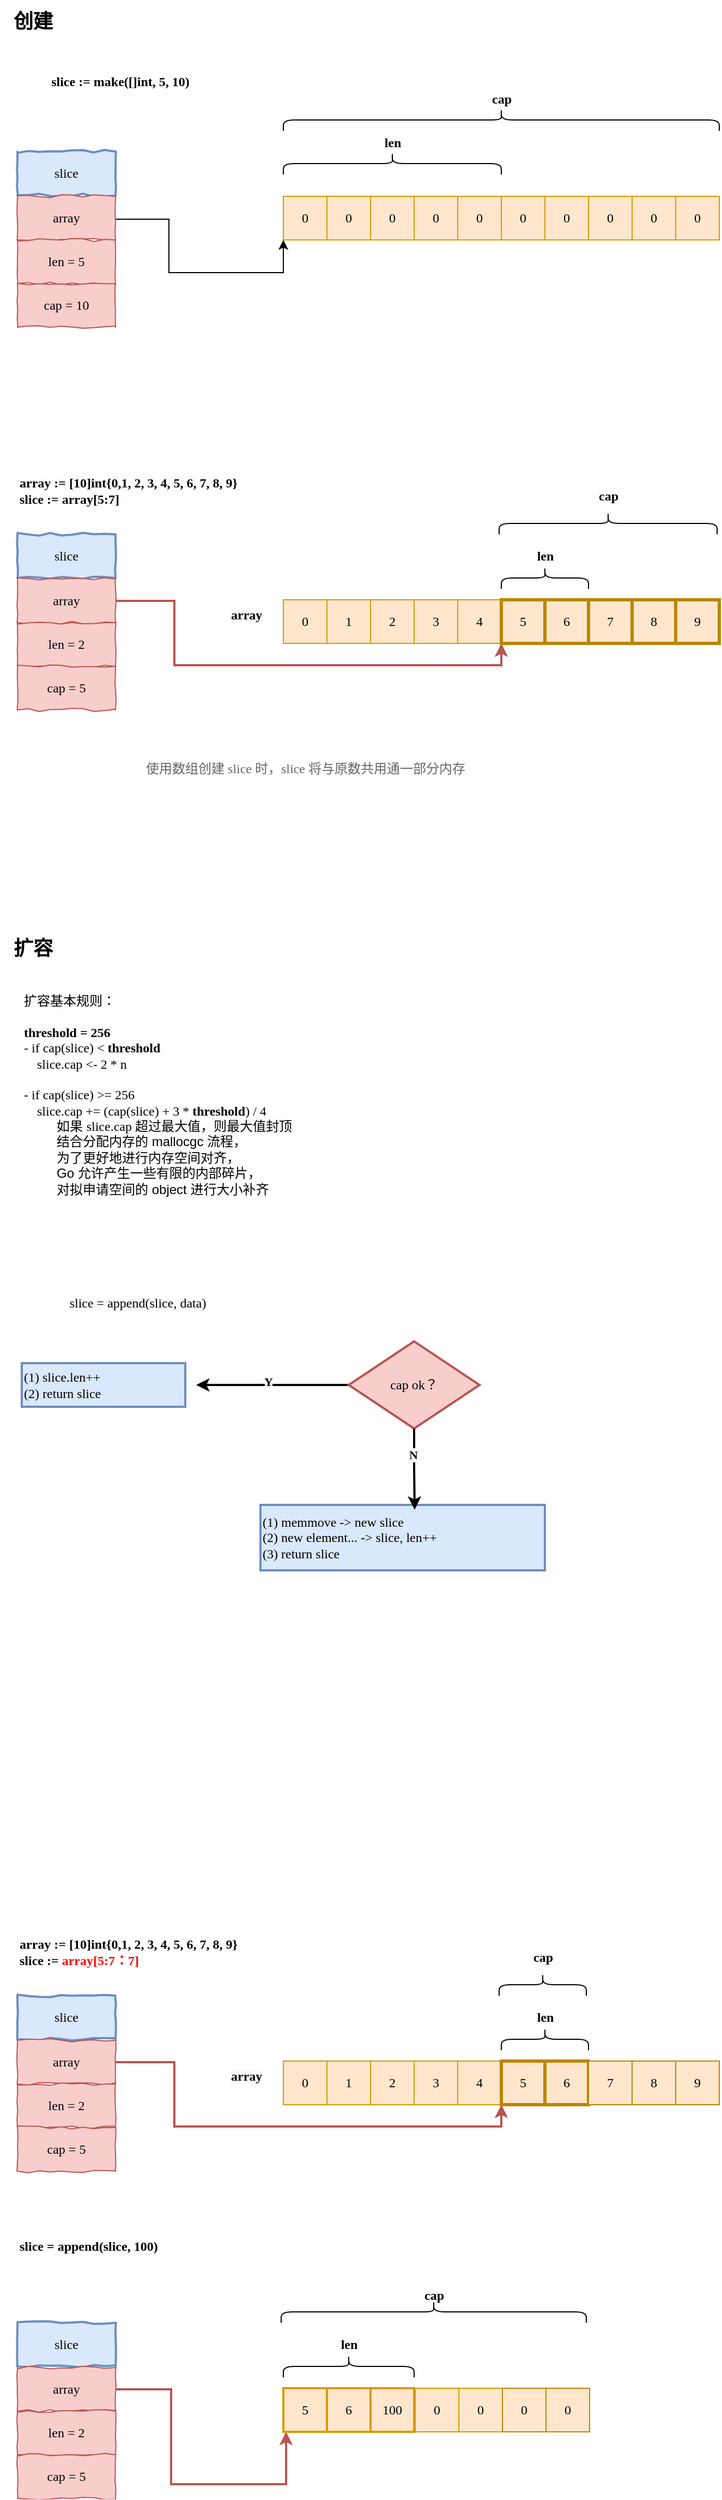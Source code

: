 <mxfile version="24.7.8">
  <diagram name="第 1 页" id="c1hC5irgDyRN8jN2DibR">
    <mxGraphModel dx="690" dy="444" grid="1" gridSize="10" guides="1" tooltips="1" connect="1" arrows="1" fold="1" page="1" pageScale="1" pageWidth="827" pageHeight="1169" math="0" shadow="0">
      <root>
        <mxCell id="0" />
        <mxCell id="1" parent="0" />
        <mxCell id="yZRmuScVjJnWq_XWS8Pr-1" value="&lt;font face=&quot;monaco&quot;&gt;slice&lt;/font&gt;" style="rounded=0;whiteSpace=wrap;html=1;strokeWidth=2;fillColor=#dae8fc;strokeColor=#6c8ebf;comic=1;jiggle=3;" parent="1" vertex="1">
          <mxGeometry x="156" y="199" width="90" height="40" as="geometry" />
        </mxCell>
        <mxCell id="yZRmuScVjJnWq_XWS8Pr-20" style="edgeStyle=orthogonalEdgeStyle;rounded=0;orthogonalLoop=1;jettySize=auto;html=1;entryX=0;entryY=1;entryDx=0;entryDy=0;" parent="1" source="yZRmuScVjJnWq_XWS8Pr-2" target="yZRmuScVjJnWq_XWS8Pr-5" edge="1">
          <mxGeometry relative="1" as="geometry">
            <Array as="points">
              <mxPoint x="295" y="261" />
              <mxPoint x="295" y="310" />
              <mxPoint x="400" y="310" />
            </Array>
          </mxGeometry>
        </mxCell>
        <mxCell id="yZRmuScVjJnWq_XWS8Pr-2" value="&lt;font face=&quot;monaco&quot;&gt;array&lt;/font&gt;" style="rounded=0;whiteSpace=wrap;html=1;strokeWidth=1;fillColor=#f8cecc;strokeColor=#b85450;comic=1;jiggle=3;" parent="1" vertex="1">
          <mxGeometry x="156" y="240" width="90" height="40" as="geometry" />
        </mxCell>
        <mxCell id="yZRmuScVjJnWq_XWS8Pr-3" value="&lt;font face=&quot;monaco&quot;&gt;len = 5&lt;/font&gt;" style="rounded=0;whiteSpace=wrap;html=1;strokeWidth=1;fillColor=#f8cecc;strokeColor=#b85450;comic=1;jiggle=3;" parent="1" vertex="1">
          <mxGeometry x="156" y="280" width="90" height="40" as="geometry" />
        </mxCell>
        <mxCell id="yZRmuScVjJnWq_XWS8Pr-4" value="&lt;font face=&quot;monaco&quot;&gt;cap = 10&lt;/font&gt;" style="rounded=0;whiteSpace=wrap;html=1;strokeWidth=1;fillColor=#f8cecc;strokeColor=#b85450;comic=1;jiggle=3;" parent="1" vertex="1">
          <mxGeometry x="156" y="320" width="90" height="40" as="geometry" />
        </mxCell>
        <mxCell id="yZRmuScVjJnWq_XWS8Pr-5" value="&lt;font face=&quot;monaco&quot;&gt;0&lt;/font&gt;" style="rounded=0;whiteSpace=wrap;html=1;strokeWidth=1;fillColor=#ffe6cc;strokeColor=#d79b00;" parent="1" vertex="1">
          <mxGeometry x="400" y="240" width="40" height="40" as="geometry" />
        </mxCell>
        <mxCell id="yZRmuScVjJnWq_XWS8Pr-6" value="&lt;font face=&quot;monaco&quot;&gt;0&lt;/font&gt;" style="rounded=0;whiteSpace=wrap;html=1;strokeWidth=1;fillColor=#ffe6cc;strokeColor=#d79b00;" parent="1" vertex="1">
          <mxGeometry x="440" y="240" width="40" height="40" as="geometry" />
        </mxCell>
        <mxCell id="yZRmuScVjJnWq_XWS8Pr-7" value="&lt;font face=&quot;monaco&quot;&gt;0&lt;/font&gt;" style="rounded=0;whiteSpace=wrap;html=1;strokeWidth=1;fillColor=#ffe6cc;strokeColor=#d79b00;" parent="1" vertex="1">
          <mxGeometry x="480" y="240" width="40" height="40" as="geometry" />
        </mxCell>
        <mxCell id="yZRmuScVjJnWq_XWS8Pr-8" value="&lt;font face=&quot;monaco&quot;&gt;0&lt;/font&gt;" style="rounded=0;whiteSpace=wrap;html=1;strokeWidth=1;fillColor=#ffe6cc;strokeColor=#d79b00;" parent="1" vertex="1">
          <mxGeometry x="520" y="240" width="40" height="40" as="geometry" />
        </mxCell>
        <mxCell id="yZRmuScVjJnWq_XWS8Pr-9" value="&lt;font face=&quot;monaco&quot;&gt;0&lt;/font&gt;" style="rounded=0;whiteSpace=wrap;html=1;strokeWidth=1;fillColor=#ffe6cc;strokeColor=#d79b00;" parent="1" vertex="1">
          <mxGeometry x="560" y="240" width="40" height="40" as="geometry" />
        </mxCell>
        <mxCell id="yZRmuScVjJnWq_XWS8Pr-10" value="&lt;font face=&quot;monaco&quot;&gt;0&lt;/font&gt;" style="rounded=0;whiteSpace=wrap;html=1;strokeWidth=1;fillColor=#ffe6cc;strokeColor=#d79b00;" parent="1" vertex="1">
          <mxGeometry x="600" y="240" width="40" height="40" as="geometry" />
        </mxCell>
        <mxCell id="yZRmuScVjJnWq_XWS8Pr-11" value="&lt;font face=&quot;monaco&quot;&gt;0&lt;/font&gt;" style="rounded=0;whiteSpace=wrap;html=1;strokeWidth=1;fillColor=#ffe6cc;strokeColor=#d79b00;" parent="1" vertex="1">
          <mxGeometry x="640" y="240" width="40" height="40" as="geometry" />
        </mxCell>
        <mxCell id="yZRmuScVjJnWq_XWS8Pr-12" value="&lt;font face=&quot;monaco&quot;&gt;0&lt;/font&gt;" style="rounded=0;whiteSpace=wrap;html=1;strokeWidth=1;fillColor=#ffe6cc;strokeColor=#d79b00;" parent="1" vertex="1">
          <mxGeometry x="680" y="240" width="40" height="40" as="geometry" />
        </mxCell>
        <mxCell id="yZRmuScVjJnWq_XWS8Pr-13" value="&lt;font face=&quot;monaco&quot;&gt;0&lt;/font&gt;" style="rounded=0;whiteSpace=wrap;html=1;strokeWidth=1;fillColor=#ffe6cc;strokeColor=#d79b00;" parent="1" vertex="1">
          <mxGeometry x="720" y="240" width="40" height="40" as="geometry" />
        </mxCell>
        <mxCell id="yZRmuScVjJnWq_XWS8Pr-14" value="&lt;font face=&quot;monaco&quot;&gt;0&lt;/font&gt;" style="rounded=0;whiteSpace=wrap;html=1;strokeWidth=1;fillColor=#ffe6cc;strokeColor=#d79b00;" parent="1" vertex="1">
          <mxGeometry x="760" y="240" width="40" height="40" as="geometry" />
        </mxCell>
        <mxCell id="yZRmuScVjJnWq_XWS8Pr-15" value="" style="shape=curlyBracket;whiteSpace=wrap;html=1;rounded=1;labelPosition=left;verticalLabelPosition=middle;align=right;verticalAlign=middle;rotation=90;" parent="1" vertex="1">
          <mxGeometry x="490" y="110" width="20" height="200" as="geometry" />
        </mxCell>
        <mxCell id="yZRmuScVjJnWq_XWS8Pr-16" value="&lt;font face=&quot;monaco&quot;&gt;&lt;b&gt;len&lt;/b&gt;&lt;/font&gt;" style="text;html=1;align=center;verticalAlign=middle;resizable=0;points=[];autosize=1;strokeColor=none;fillColor=none;" parent="1" vertex="1">
          <mxGeometry x="475" y="176" width="50" height="30" as="geometry" />
        </mxCell>
        <mxCell id="yZRmuScVjJnWq_XWS8Pr-17" value="&lt;font face=&quot;monaco&quot;&gt;&lt;b&gt;slice := make([]int, 5, 10)&lt;/b&gt;&lt;/font&gt;" style="text;html=1;align=center;verticalAlign=middle;resizable=0;points=[];autosize=1;strokeColor=none;fillColor=none;" parent="1" vertex="1">
          <mxGeometry x="140" y="120" width="220" height="30" as="geometry" />
        </mxCell>
        <mxCell id="yZRmuScVjJnWq_XWS8Pr-18" value="" style="shape=curlyBracket;whiteSpace=wrap;html=1;rounded=1;labelPosition=left;verticalLabelPosition=middle;align=right;verticalAlign=middle;rotation=90;" parent="1" vertex="1">
          <mxGeometry x="590" y="-30" width="20" height="400" as="geometry" />
        </mxCell>
        <mxCell id="yZRmuScVjJnWq_XWS8Pr-19" value="&lt;b&gt;&lt;font face=&quot;monaco&quot;&gt;cap&lt;/font&gt;&lt;/b&gt;" style="text;html=1;align=center;verticalAlign=middle;resizable=0;points=[];autosize=1;strokeColor=none;fillColor=none;" parent="1" vertex="1">
          <mxGeometry x="575" y="136" width="50" height="30" as="geometry" />
        </mxCell>
        <mxCell id="yZRmuScVjJnWq_XWS8Pr-21" value="&lt;b style=&quot;&quot;&gt;&lt;font face=&quot;monaco&quot;&gt;array := [10]int{0,1, 2, 3, 4, 5, 6, 7, 8, 9}&lt;/font&gt;&lt;/b&gt;&lt;div&gt;&lt;b style=&quot;&quot;&gt;&lt;font face=&quot;monaco&quot;&gt;slice := array[5:7]&lt;/font&gt;&lt;/b&gt;&lt;/div&gt;" style="text;html=1;align=left;verticalAlign=middle;resizable=0;points=[];autosize=1;strokeColor=none;fillColor=none;" parent="1" vertex="1">
          <mxGeometry x="156" y="490" width="350" height="40" as="geometry" />
        </mxCell>
        <mxCell id="yZRmuScVjJnWq_XWS8Pr-23" value="&lt;font face=&quot;monaco&quot;&gt;slice&lt;/font&gt;" style="rounded=0;whiteSpace=wrap;html=1;strokeWidth=2;fillColor=#dae8fc;strokeColor=#6c8ebf;comic=1;jiggle=3;" parent="1" vertex="1">
          <mxGeometry x="156" y="550" width="90" height="40" as="geometry" />
        </mxCell>
        <mxCell id="yZRmuScVjJnWq_XWS8Pr-42" style="edgeStyle=orthogonalEdgeStyle;rounded=0;orthogonalLoop=1;jettySize=auto;html=1;entryX=0;entryY=1;entryDx=0;entryDy=0;strokeWidth=2;fillColor=#f8cecc;strokeColor=#b85450;" parent="1" source="yZRmuScVjJnWq_XWS8Pr-24" target="yZRmuScVjJnWq_XWS8Pr-32" edge="1">
          <mxGeometry relative="1" as="geometry">
            <Array as="points">
              <mxPoint x="300" y="611" />
              <mxPoint x="300" y="670" />
              <mxPoint x="600" y="670" />
            </Array>
          </mxGeometry>
        </mxCell>
        <mxCell id="yZRmuScVjJnWq_XWS8Pr-24" value="&lt;font face=&quot;monaco&quot;&gt;array&lt;/font&gt;" style="rounded=0;whiteSpace=wrap;html=1;strokeWidth=1;fillColor=#f8cecc;strokeColor=#b85450;comic=1;jiggle=3;" parent="1" vertex="1">
          <mxGeometry x="156" y="591" width="90" height="40" as="geometry" />
        </mxCell>
        <mxCell id="yZRmuScVjJnWq_XWS8Pr-25" value="&lt;font face=&quot;monaco&quot;&gt;len = 2&lt;/font&gt;" style="rounded=0;whiteSpace=wrap;html=1;strokeWidth=1;fillColor=#f8cecc;strokeColor=#b85450;comic=1;jiggle=3;" parent="1" vertex="1">
          <mxGeometry x="156" y="631" width="90" height="40" as="geometry" />
        </mxCell>
        <mxCell id="yZRmuScVjJnWq_XWS8Pr-26" value="&lt;font face=&quot;monaco&quot;&gt;cap = 5&lt;/font&gt;" style="rounded=0;whiteSpace=wrap;html=1;strokeWidth=1;fillColor=#f8cecc;strokeColor=#b85450;comic=1;jiggle=3;" parent="1" vertex="1">
          <mxGeometry x="156" y="671" width="90" height="40" as="geometry" />
        </mxCell>
        <mxCell id="yZRmuScVjJnWq_XWS8Pr-27" value="&lt;font face=&quot;monaco&quot;&gt;0&lt;/font&gt;" style="rounded=0;whiteSpace=wrap;html=1;strokeWidth=1;fillColor=#ffe6cc;strokeColor=#d79b00;" parent="1" vertex="1">
          <mxGeometry x="400" y="610" width="40" height="40" as="geometry" />
        </mxCell>
        <mxCell id="yZRmuScVjJnWq_XWS8Pr-28" value="&lt;font face=&quot;monaco&quot;&gt;1&lt;/font&gt;" style="rounded=0;whiteSpace=wrap;html=1;strokeWidth=1;fillColor=#ffe6cc;strokeColor=#d79b00;" parent="1" vertex="1">
          <mxGeometry x="440" y="610" width="40" height="40" as="geometry" />
        </mxCell>
        <mxCell id="yZRmuScVjJnWq_XWS8Pr-29" value="&lt;font face=&quot;monaco&quot;&gt;2&lt;/font&gt;" style="rounded=0;whiteSpace=wrap;html=1;strokeWidth=1;fillColor=#ffe6cc;strokeColor=#d79b00;" parent="1" vertex="1">
          <mxGeometry x="480" y="610" width="40" height="40" as="geometry" />
        </mxCell>
        <mxCell id="yZRmuScVjJnWq_XWS8Pr-30" value="&lt;font face=&quot;monaco&quot;&gt;3&lt;/font&gt;" style="rounded=0;whiteSpace=wrap;html=1;strokeWidth=1;fillColor=#ffe6cc;strokeColor=#d79b00;" parent="1" vertex="1">
          <mxGeometry x="520" y="610" width="40" height="40" as="geometry" />
        </mxCell>
        <mxCell id="yZRmuScVjJnWq_XWS8Pr-31" value="&lt;font face=&quot;monaco&quot;&gt;4&lt;/font&gt;" style="rounded=0;whiteSpace=wrap;html=1;strokeWidth=1;fillColor=#ffe6cc;strokeColor=#d79b00;" parent="1" vertex="1">
          <mxGeometry x="560" y="610" width="40" height="40" as="geometry" />
        </mxCell>
        <mxCell id="yZRmuScVjJnWq_XWS8Pr-32" value="&lt;font face=&quot;monaco&quot;&gt;5&lt;/font&gt;" style="rounded=0;whiteSpace=wrap;html=1;strokeWidth=3;fillColor=#ffe6cc;strokeColor=#BA8600;" parent="1" vertex="1">
          <mxGeometry x="600" y="610" width="40" height="40" as="geometry" />
        </mxCell>
        <mxCell id="yZRmuScVjJnWq_XWS8Pr-33" value="&lt;font face=&quot;monaco&quot;&gt;6&lt;/font&gt;" style="rounded=0;whiteSpace=wrap;html=1;strokeWidth=3;fillColor=#ffe6cc;strokeColor=#BA8600;" parent="1" vertex="1">
          <mxGeometry x="640" y="610" width="40" height="40" as="geometry" />
        </mxCell>
        <mxCell id="yZRmuScVjJnWq_XWS8Pr-34" value="&lt;font face=&quot;monaco&quot;&gt;7&lt;/font&gt;" style="rounded=0;whiteSpace=wrap;html=1;strokeWidth=3;fillColor=#ffe6cc;strokeColor=#BA8600;" parent="1" vertex="1">
          <mxGeometry x="680" y="610" width="40" height="40" as="geometry" />
        </mxCell>
        <mxCell id="yZRmuScVjJnWq_XWS8Pr-35" value="&lt;font face=&quot;monaco&quot;&gt;8&lt;/font&gt;" style="rounded=0;whiteSpace=wrap;html=1;strokeWidth=3;fillColor=#ffe6cc;strokeColor=#BA8600;" parent="1" vertex="1">
          <mxGeometry x="720" y="610" width="40" height="40" as="geometry" />
        </mxCell>
        <mxCell id="yZRmuScVjJnWq_XWS8Pr-36" value="&lt;font face=&quot;monaco&quot;&gt;9&lt;/font&gt;" style="rounded=0;whiteSpace=wrap;html=1;strokeWidth=3;fillColor=#ffe6cc;strokeColor=#BA8600;" parent="1" vertex="1">
          <mxGeometry x="760" y="610" width="40" height="40" as="geometry" />
        </mxCell>
        <mxCell id="yZRmuScVjJnWq_XWS8Pr-37" value="&lt;b style=&quot;forced-color-adjust: none; color: rgb(0, 0, 0); font-family: Helvetica; font-size: 12px; font-style: normal; font-variant-ligatures: normal; font-variant-caps: normal; letter-spacing: normal; orphans: 2; text-align: left; text-indent: 0px; text-transform: none; widows: 2; word-spacing: 0px; -webkit-text-stroke-width: 0px; white-space: nowrap; background-color: rgb(251, 251, 251); text-decoration-thickness: initial; text-decoration-style: initial; text-decoration-color: initial;&quot;&gt;&lt;font face=&quot;monaco&quot; style=&quot;forced-color-adjust: none;&quot;&gt;array&lt;/font&gt;&lt;/b&gt;" style="text;whiteSpace=wrap;html=1;" parent="1" vertex="1">
          <mxGeometry x="350" y="610" width="70" height="40" as="geometry" />
        </mxCell>
        <mxCell id="yZRmuScVjJnWq_XWS8Pr-38" value="" style="shape=curlyBracket;whiteSpace=wrap;html=1;rounded=1;labelPosition=left;verticalLabelPosition=middle;align=right;verticalAlign=middle;rotation=90;" parent="1" vertex="1">
          <mxGeometry x="630" y="550" width="20" height="80" as="geometry" />
        </mxCell>
        <mxCell id="yZRmuScVjJnWq_XWS8Pr-39" value="&lt;font face=&quot;monaco&quot;&gt;&lt;b&gt;len&lt;/b&gt;&lt;/font&gt;" style="text;html=1;align=center;verticalAlign=middle;resizable=0;points=[];autosize=1;strokeColor=none;fillColor=none;" parent="1" vertex="1">
          <mxGeometry x="615" y="555" width="50" height="30" as="geometry" />
        </mxCell>
        <mxCell id="yZRmuScVjJnWq_XWS8Pr-40" value="" style="shape=curlyBracket;whiteSpace=wrap;html=1;rounded=1;labelPosition=left;verticalLabelPosition=middle;align=right;verticalAlign=middle;rotation=90;" parent="1" vertex="1">
          <mxGeometry x="688" y="440" width="20" height="200" as="geometry" />
        </mxCell>
        <mxCell id="yZRmuScVjJnWq_XWS8Pr-41" value="&lt;b&gt;&lt;font face=&quot;monaco&quot;&gt;cap&lt;/font&gt;&lt;/b&gt;" style="text;html=1;align=center;verticalAlign=middle;resizable=0;points=[];autosize=1;strokeColor=none;fillColor=none;" parent="1" vertex="1">
          <mxGeometry x="673" y="500" width="50" height="30" as="geometry" />
        </mxCell>
        <mxCell id="yZRmuScVjJnWq_XWS8Pr-43" value="&lt;font color=&quot;#666666&quot; face=&quot;monaco&quot;&gt;使用数组创建 slice 时，slice 将与原数共用通一部分内存&lt;/font&gt;" style="text;html=1;align=center;verticalAlign=middle;resizable=0;points=[];autosize=1;strokeColor=none;fillColor=none;" parent="1" vertex="1">
          <mxGeometry x="240" y="750" width="360" height="30" as="geometry" />
        </mxCell>
        <mxCell id="yZRmuScVjJnWq_XWS8Pr-44" value="&lt;font size=&quot;1&quot; face=&quot;Monaco&quot;&gt;&lt;b style=&quot;font-size: 18px;&quot;&gt;创建&lt;/b&gt;&lt;/font&gt;" style="text;html=1;align=center;verticalAlign=middle;resizable=0;points=[];autosize=1;strokeColor=none;fillColor=none;fontSize=12;fontFamily=Helvetica;fontColor=default;" parent="1" vertex="1">
          <mxGeometry x="140" y="60" width="60" height="40" as="geometry" />
        </mxCell>
        <mxCell id="yZRmuScVjJnWq_XWS8Pr-45" value="&lt;font size=&quot;1&quot; face=&quot;Monaco&quot;&gt;&lt;b style=&quot;font-size: 18px;&quot;&gt;扩容&lt;/b&gt;&lt;/font&gt;" style="text;html=1;align=center;verticalAlign=middle;resizable=0;points=[];autosize=1;strokeColor=none;fillColor=none;fontSize=12;fontFamily=Helvetica;fontColor=default;" parent="1" vertex="1">
          <mxGeometry x="140" y="910" width="60" height="40" as="geometry" />
        </mxCell>
        <mxCell id="yZRmuScVjJnWq_XWS8Pr-46" value="&lt;font face=&quot;Monaco&quot;&gt;扩容基本规则：&lt;/font&gt;&lt;div&gt;&lt;font face=&quot;Monaco&quot;&gt;&lt;br&gt;&lt;/font&gt;&lt;div&gt;&lt;b&gt;&lt;font face=&quot;Monaco&quot;&gt;threshold =&amp;nbsp;&lt;/font&gt;&lt;span style=&quot;font-family: Monaco;&quot;&gt;256&lt;/span&gt;&lt;/b&gt;&lt;font face=&quot;Monaco&quot;&gt;&lt;br&gt;&lt;/font&gt;&lt;div&gt;&lt;font face=&quot;Monaco&quot;&gt;- if cap(slice) &amp;lt;&amp;nbsp;&lt;/font&gt;&lt;b style=&quot;background-color: initial;&quot;&gt;&lt;font face=&quot;Monaco&quot;&gt;threshold&lt;/font&gt;&lt;/b&gt;&lt;/div&gt;&lt;div&gt;&lt;font face=&quot;Monaco&quot;&gt;&amp;nbsp; &amp;nbsp; slice.cap &amp;lt;- 2 * n&lt;/font&gt;&lt;/div&gt;&lt;div&gt;&lt;font face=&quot;Monaco&quot;&gt;&lt;br&gt;&lt;/font&gt;&lt;/div&gt;&lt;div&gt;&lt;font face=&quot;Monaco&quot;&gt;- if cap(slice) &amp;gt;= 256&lt;/font&gt;&lt;/div&gt;&lt;div&gt;&lt;font face=&quot;Monaco&quot;&gt;&amp;nbsp; &amp;nbsp; slice.cap += (&lt;/font&gt;&lt;span style=&quot;font-family: Monaco;&quot;&gt;cap(slice)&lt;/span&gt;&lt;font face=&quot;Monaco&quot;&gt;&amp;nbsp;+ 3 *&amp;nbsp;&lt;/font&gt;&lt;b&gt;&lt;font face=&quot;Monaco&quot;&gt;threshold&lt;/font&gt;&lt;/b&gt;&lt;font face=&quot;Monaco&quot;&gt;) / 4&lt;/font&gt;&lt;/div&gt;&lt;/div&gt;&lt;div&gt;&amp;nbsp; &amp;nbsp; &amp;nbsp; &amp;nbsp; &amp;nbsp;如果&amp;nbsp;&lt;span style=&quot;font-family: Monaco; background-color: initial;&quot;&gt;slice.cap 超过最大值，则&lt;/span&gt;&lt;span style=&quot;background-color: initial;&quot;&gt;最大值封顶&lt;/span&gt;&lt;/div&gt;&lt;div&gt;&lt;span style=&quot;background-color: initial;&quot;&gt;&amp;nbsp; &amp;nbsp; &amp;nbsp; &amp;nbsp; &amp;nbsp;结合分配内存的 mallocgc 流程，&lt;/span&gt;&lt;/div&gt;&lt;div&gt;&lt;span style=&quot;background-color: initial;&quot;&gt;&amp;nbsp; &amp;nbsp; &amp;nbsp; &amp;nbsp; &amp;nbsp;为了更好地进行内存空间对齐，&lt;/span&gt;&lt;/div&gt;&lt;div&gt;&lt;span style=&quot;background-color: initial;&quot;&gt;&amp;nbsp; &amp;nbsp; &amp;nbsp; &amp;nbsp; &amp;nbsp;Go 允许产生一些有限的内部碎片，&lt;br&gt;&lt;/span&gt;&lt;span style=&quot;background-color: initial;&quot;&gt;&amp;nbsp; &amp;nbsp; &amp;nbsp; &amp;nbsp; &amp;nbsp;对拟申请空间的 object 进行大小补齐&lt;/span&gt;&lt;/div&gt;&lt;/div&gt;" style="text;html=1;align=left;verticalAlign=middle;resizable=0;points=[];autosize=1;strokeColor=none;fillColor=none;fontSize=12;fontFamily=Helvetica;fontColor=default;" parent="1" vertex="1">
          <mxGeometry x="160" y="959" width="380" height="210" as="geometry" />
        </mxCell>
        <mxCell id="yZRmuScVjJnWq_XWS8Pr-47" value="&lt;font face=&quot;monaco&quot;&gt;(1) slice.len++&lt;/font&gt;&lt;div&gt;&lt;font face=&quot;monaco&quot;&gt;(2) return slice&lt;/font&gt;&lt;/div&gt;" style="rounded=0;whiteSpace=wrap;html=1;strokeWidth=2;fillColor=#dae8fc;strokeColor=#6c8ebf;align=left;" parent="1" vertex="1">
          <mxGeometry x="160" y="1310" width="150" height="40" as="geometry" />
        </mxCell>
        <mxCell id="yZRmuScVjJnWq_XWS8Pr-51" style="edgeStyle=orthogonalEdgeStyle;rounded=0;orthogonalLoop=1;jettySize=auto;html=1;strokeWidth=2;" parent="1" source="yZRmuScVjJnWq_XWS8Pr-48" edge="1">
          <mxGeometry relative="1" as="geometry">
            <mxPoint x="320" y="1330" as="targetPoint" />
          </mxGeometry>
        </mxCell>
        <mxCell id="yZRmuScVjJnWq_XWS8Pr-52" value="&lt;b&gt;&lt;font face=&quot;monaco&quot;&gt;Y&lt;/font&gt;&lt;/b&gt;" style="edgeLabel;html=1;align=center;verticalAlign=middle;resizable=0;points=[];" parent="yZRmuScVjJnWq_XWS8Pr-51" vertex="1" connectable="0">
          <mxGeometry x="0.07" y="-4" relative="1" as="geometry">
            <mxPoint as="offset" />
          </mxGeometry>
        </mxCell>
        <mxCell id="yZRmuScVjJnWq_XWS8Pr-48" value="cap ok？" style="strokeWidth=2;html=1;shape=mxgraph.flowchart.decision;whiteSpace=wrap;fontFamily=monaco;fillColor=#f8cecc;strokeColor=#b85450;" parent="1" vertex="1">
          <mxGeometry x="460" y="1290" width="120" height="80" as="geometry" />
        </mxCell>
        <mxCell id="yZRmuScVjJnWq_XWS8Pr-50" value="&lt;font face=&quot;Monaco&quot;&gt;slice = append(slice, data)&lt;/font&gt;" style="text;html=1;align=center;verticalAlign=middle;resizable=0;points=[];autosize=1;strokeColor=none;fillColor=none;fontSize=12;fontFamily=Helvetica;fontColor=default;" parent="1" vertex="1">
          <mxGeometry x="156" y="1240" width="220" height="30" as="geometry" />
        </mxCell>
        <mxCell id="yZRmuScVjJnWq_XWS8Pr-53" value="&lt;font face=&quot;monaco&quot;&gt;(1) memmove -&amp;gt; new slice&lt;/font&gt;&lt;div&gt;&lt;font face=&quot;monaco&quot;&gt;(2) new element... -&amp;gt; slice, len++&lt;/font&gt;&lt;/div&gt;&lt;div&gt;&lt;font face=&quot;monaco&quot;&gt;(3) return slice&lt;/font&gt;&lt;/div&gt;" style="rounded=0;whiteSpace=wrap;html=1;strokeWidth=2;fillColor=#dae8fc;strokeColor=#6c8ebf;align=left;" parent="1" vertex="1">
          <mxGeometry x="379" y="1440" width="261" height="60" as="geometry" />
        </mxCell>
        <mxCell id="yZRmuScVjJnWq_XWS8Pr-54" style="edgeStyle=orthogonalEdgeStyle;rounded=0;orthogonalLoop=1;jettySize=auto;html=1;entryX=0.542;entryY=0.074;entryDx=0;entryDy=0;entryPerimeter=0;strokeWidth=2;" parent="1" source="yZRmuScVjJnWq_XWS8Pr-48" target="yZRmuScVjJnWq_XWS8Pr-53" edge="1">
          <mxGeometry relative="1" as="geometry" />
        </mxCell>
        <mxCell id="yZRmuScVjJnWq_XWS8Pr-55" value="&lt;b&gt;&lt;font face=&quot;monaco&quot;&gt;N&lt;/font&gt;&lt;/b&gt;" style="edgeLabel;html=1;align=center;verticalAlign=middle;resizable=0;points=[];" parent="yZRmuScVjJnWq_XWS8Pr-54" vertex="1" connectable="0">
          <mxGeometry x="-0.359" y="-1" relative="1" as="geometry">
            <mxPoint as="offset" />
          </mxGeometry>
        </mxCell>
        <mxCell id="yZRmuScVjJnWq_XWS8Pr-56" value="&lt;b style=&quot;&quot;&gt;&lt;font face=&quot;monaco&quot;&gt;array := [10]int{0,1, 2, 3, 4, 5, 6, 7, 8, 9}&lt;/font&gt;&lt;/b&gt;&lt;div&gt;&lt;b style=&quot;&quot;&gt;&lt;font face=&quot;monaco&quot;&gt;slice := &lt;font color=&quot;#ff0000&quot;&gt;array[5:7：7]&lt;/font&gt;&lt;/font&gt;&lt;/b&gt;&lt;/div&gt;" style="text;html=1;align=left;verticalAlign=middle;resizable=0;points=[];autosize=1;strokeColor=none;fillColor=none;movable=0;rotatable=0;deletable=0;editable=0;locked=1;connectable=0;" parent="1" vertex="1">
          <mxGeometry x="156" y="1830" width="350" height="40" as="geometry" />
        </mxCell>
        <mxCell id="yZRmuScVjJnWq_XWS8Pr-57" value="&lt;font face=&quot;monaco&quot;&gt;slice&lt;/font&gt;" style="rounded=0;whiteSpace=wrap;html=1;strokeWidth=2;fillColor=#dae8fc;strokeColor=#6c8ebf;comic=1;jiggle=3;movable=0;resizable=0;rotatable=0;deletable=0;editable=0;locked=1;connectable=0;" parent="1" vertex="1">
          <mxGeometry x="156" y="1890" width="90" height="40" as="geometry" />
        </mxCell>
        <mxCell id="yZRmuScVjJnWq_XWS8Pr-58" style="edgeStyle=orthogonalEdgeStyle;rounded=0;orthogonalLoop=1;jettySize=auto;html=1;entryX=0;entryY=1;entryDx=0;entryDy=0;strokeWidth=2;fillColor=#f8cecc;strokeColor=#b85450;movable=0;resizable=0;rotatable=0;deletable=0;editable=0;locked=1;connectable=0;" parent="1" source="yZRmuScVjJnWq_XWS8Pr-59" target="yZRmuScVjJnWq_XWS8Pr-67" edge="1">
          <mxGeometry relative="1" as="geometry">
            <Array as="points">
              <mxPoint x="300" y="1951" />
              <mxPoint x="300" y="2010" />
              <mxPoint x="600" y="2010" />
            </Array>
          </mxGeometry>
        </mxCell>
        <mxCell id="yZRmuScVjJnWq_XWS8Pr-59" value="&lt;font face=&quot;monaco&quot;&gt;array&lt;/font&gt;" style="rounded=0;whiteSpace=wrap;html=1;strokeWidth=1;fillColor=#f8cecc;strokeColor=#b85450;comic=1;jiggle=3;movable=0;resizable=0;rotatable=0;deletable=0;editable=0;locked=1;connectable=0;" parent="1" vertex="1">
          <mxGeometry x="156" y="1931" width="90" height="40" as="geometry" />
        </mxCell>
        <mxCell id="yZRmuScVjJnWq_XWS8Pr-60" value="&lt;font face=&quot;monaco&quot;&gt;len = 2&lt;/font&gt;" style="rounded=0;whiteSpace=wrap;html=1;strokeWidth=1;fillColor=#f8cecc;strokeColor=#b85450;comic=1;jiggle=3;movable=0;resizable=0;rotatable=0;deletable=0;editable=0;locked=1;connectable=0;" parent="1" vertex="1">
          <mxGeometry x="156" y="1971" width="90" height="40" as="geometry" />
        </mxCell>
        <mxCell id="yZRmuScVjJnWq_XWS8Pr-61" value="&lt;font face=&quot;monaco&quot;&gt;cap = 5&lt;/font&gt;" style="rounded=0;whiteSpace=wrap;html=1;strokeWidth=1;fillColor=#f8cecc;strokeColor=#b85450;comic=1;jiggle=3;movable=0;resizable=0;rotatable=0;deletable=0;editable=0;locked=1;connectable=0;" parent="1" vertex="1">
          <mxGeometry x="156" y="2011" width="90" height="40" as="geometry" />
        </mxCell>
        <mxCell id="yZRmuScVjJnWq_XWS8Pr-62" value="&lt;font face=&quot;monaco&quot;&gt;0&lt;/font&gt;" style="rounded=0;whiteSpace=wrap;html=1;strokeWidth=1;fillColor=#ffe6cc;strokeColor=#d79b00;movable=0;resizable=0;rotatable=0;deletable=0;editable=0;locked=1;connectable=0;" parent="1" vertex="1">
          <mxGeometry x="400" y="1950" width="40" height="40" as="geometry" />
        </mxCell>
        <mxCell id="yZRmuScVjJnWq_XWS8Pr-63" value="&lt;font face=&quot;monaco&quot;&gt;1&lt;/font&gt;" style="rounded=0;whiteSpace=wrap;html=1;strokeWidth=1;fillColor=#ffe6cc;strokeColor=#d79b00;movable=0;resizable=0;rotatable=0;deletable=0;editable=0;locked=1;connectable=0;" parent="1" vertex="1">
          <mxGeometry x="440" y="1950" width="40" height="40" as="geometry" />
        </mxCell>
        <mxCell id="yZRmuScVjJnWq_XWS8Pr-64" value="&lt;font face=&quot;monaco&quot;&gt;2&lt;/font&gt;" style="rounded=0;whiteSpace=wrap;html=1;strokeWidth=1;fillColor=#ffe6cc;strokeColor=#d79b00;movable=0;resizable=0;rotatable=0;deletable=0;editable=0;locked=1;connectable=0;" parent="1" vertex="1">
          <mxGeometry x="480" y="1950" width="40" height="40" as="geometry" />
        </mxCell>
        <mxCell id="yZRmuScVjJnWq_XWS8Pr-65" value="&lt;font face=&quot;monaco&quot;&gt;3&lt;/font&gt;" style="rounded=0;whiteSpace=wrap;html=1;strokeWidth=1;fillColor=#ffe6cc;strokeColor=#d79b00;movable=0;resizable=0;rotatable=0;deletable=0;editable=0;locked=1;connectable=0;" parent="1" vertex="1">
          <mxGeometry x="520" y="1950" width="40" height="40" as="geometry" />
        </mxCell>
        <mxCell id="yZRmuScVjJnWq_XWS8Pr-66" value="&lt;font face=&quot;monaco&quot;&gt;4&lt;/font&gt;" style="rounded=0;whiteSpace=wrap;html=1;strokeWidth=1;fillColor=#ffe6cc;strokeColor=#d79b00;movable=0;resizable=0;rotatable=0;deletable=0;editable=0;locked=1;connectable=0;" parent="1" vertex="1">
          <mxGeometry x="560" y="1950" width="40" height="40" as="geometry" />
        </mxCell>
        <mxCell id="yZRmuScVjJnWq_XWS8Pr-67" value="&lt;font face=&quot;monaco&quot;&gt;5&lt;/font&gt;" style="rounded=0;whiteSpace=wrap;html=1;strokeWidth=3;fillColor=#ffe6cc;strokeColor=#BA8600;movable=0;resizable=0;rotatable=0;deletable=0;editable=0;locked=1;connectable=0;" parent="1" vertex="1">
          <mxGeometry x="600" y="1950" width="40" height="40" as="geometry" />
        </mxCell>
        <mxCell id="yZRmuScVjJnWq_XWS8Pr-68" value="&lt;font face=&quot;monaco&quot;&gt;6&lt;/font&gt;" style="rounded=0;whiteSpace=wrap;html=1;strokeWidth=3;fillColor=#ffe6cc;strokeColor=#BA8600;movable=0;resizable=0;rotatable=0;deletable=0;editable=0;locked=1;connectable=0;" parent="1" vertex="1">
          <mxGeometry x="640" y="1950" width="40" height="40" as="geometry" />
        </mxCell>
        <mxCell id="yZRmuScVjJnWq_XWS8Pr-69" value="&lt;font face=&quot;monaco&quot;&gt;7&lt;/font&gt;" style="rounded=0;whiteSpace=wrap;html=1;strokeWidth=1;fillColor=#ffe6cc;strokeColor=#BA8600;movable=0;resizable=0;rotatable=0;deletable=0;editable=0;locked=1;connectable=0;" parent="1" vertex="1">
          <mxGeometry x="680" y="1950" width="40" height="40" as="geometry" />
        </mxCell>
        <mxCell id="yZRmuScVjJnWq_XWS8Pr-70" value="&lt;font face=&quot;monaco&quot;&gt;8&lt;/font&gt;" style="rounded=0;whiteSpace=wrap;html=1;strokeWidth=1;fillColor=#ffe6cc;strokeColor=#BA8600;movable=0;resizable=0;rotatable=0;deletable=0;editable=0;locked=1;connectable=0;" parent="1" vertex="1">
          <mxGeometry x="720" y="1950" width="40" height="40" as="geometry" />
        </mxCell>
        <mxCell id="yZRmuScVjJnWq_XWS8Pr-71" value="&lt;font face=&quot;monaco&quot;&gt;9&lt;/font&gt;" style="rounded=0;whiteSpace=wrap;html=1;strokeWidth=1;fillColor=#ffe6cc;strokeColor=#BA8600;movable=0;resizable=0;rotatable=0;deletable=0;editable=0;locked=1;connectable=0;" parent="1" vertex="1">
          <mxGeometry x="760" y="1950" width="40" height="40" as="geometry" />
        </mxCell>
        <mxCell id="yZRmuScVjJnWq_XWS8Pr-72" value="&lt;b style=&quot;forced-color-adjust: none; color: rgb(0, 0, 0); font-family: Helvetica; font-size: 12px; font-style: normal; font-variant-ligatures: normal; font-variant-caps: normal; letter-spacing: normal; orphans: 2; text-align: left; text-indent: 0px; text-transform: none; widows: 2; word-spacing: 0px; -webkit-text-stroke-width: 0px; white-space: nowrap; background-color: rgb(251, 251, 251); text-decoration-thickness: initial; text-decoration-style: initial; text-decoration-color: initial;&quot;&gt;&lt;font face=&quot;monaco&quot; style=&quot;forced-color-adjust: none;&quot;&gt;array&lt;/font&gt;&lt;/b&gt;" style="text;whiteSpace=wrap;html=1;movable=0;resizable=0;rotatable=0;deletable=0;editable=0;locked=1;connectable=0;" parent="1" vertex="1">
          <mxGeometry x="350" y="1950" width="70" height="40" as="geometry" />
        </mxCell>
        <mxCell id="yZRmuScVjJnWq_XWS8Pr-73" value="" style="shape=curlyBracket;whiteSpace=wrap;html=1;rounded=1;labelPosition=left;verticalLabelPosition=middle;align=right;verticalAlign=middle;rotation=90;movable=0;resizable=0;rotatable=0;deletable=0;editable=0;locked=1;connectable=0;" parent="1" vertex="1">
          <mxGeometry x="630" y="1890" width="20" height="80" as="geometry" />
        </mxCell>
        <mxCell id="yZRmuScVjJnWq_XWS8Pr-74" value="&lt;font face=&quot;monaco&quot;&gt;&lt;b&gt;len&lt;/b&gt;&lt;/font&gt;" style="text;html=1;align=center;verticalAlign=middle;resizable=0;points=[];autosize=1;strokeColor=none;fillColor=none;movable=0;rotatable=0;deletable=0;editable=0;locked=1;connectable=0;" parent="1" vertex="1">
          <mxGeometry x="615" y="1895" width="50" height="30" as="geometry" />
        </mxCell>
        <mxCell id="yZRmuScVjJnWq_XWS8Pr-75" value="" style="shape=curlyBracket;whiteSpace=wrap;html=1;rounded=1;labelPosition=left;verticalLabelPosition=middle;align=right;verticalAlign=middle;rotation=90;movable=0;resizable=0;rotatable=0;deletable=0;editable=0;locked=1;connectable=0;" parent="1" vertex="1">
          <mxGeometry x="628" y="1840" width="20" height="80" as="geometry" />
        </mxCell>
        <mxCell id="yZRmuScVjJnWq_XWS8Pr-76" value="&lt;b&gt;&lt;font face=&quot;monaco&quot;&gt;cap&lt;/font&gt;&lt;/b&gt;" style="text;html=1;align=center;verticalAlign=middle;resizable=0;points=[];autosize=1;strokeColor=none;fillColor=none;movable=0;rotatable=0;deletable=0;editable=0;locked=1;connectable=0;" parent="1" vertex="1">
          <mxGeometry x="613" y="1840" width="50" height="30" as="geometry" />
        </mxCell>
        <mxCell id="yZRmuScVjJnWq_XWS8Pr-77" value="&lt;div&gt;&lt;b style=&quot;&quot;&gt;&lt;font face=&quot;monaco&quot;&gt;slice = append(slice, 100)&lt;/font&gt;&lt;/b&gt;&lt;/div&gt;" style="text;html=1;align=left;verticalAlign=middle;resizable=0;points=[];autosize=1;strokeColor=none;fillColor=none;movable=0;rotatable=0;deletable=0;editable=0;locked=1;connectable=0;" parent="1" vertex="1">
          <mxGeometry x="156" y="2105" width="210" height="30" as="geometry" />
        </mxCell>
        <mxCell id="yZRmuScVjJnWq_XWS8Pr-79" value="&lt;font face=&quot;monaco&quot;&gt;slice&lt;/font&gt;" style="rounded=0;whiteSpace=wrap;html=1;strokeWidth=2;fillColor=#dae8fc;strokeColor=#6c8ebf;comic=1;jiggle=3;movable=0;resizable=0;rotatable=0;deletable=0;editable=0;locked=1;connectable=0;" parent="1" vertex="1">
          <mxGeometry x="156" y="2190" width="90" height="40" as="geometry" />
        </mxCell>
        <mxCell id="yZRmuScVjJnWq_XWS8Pr-80" style="edgeStyle=orthogonalEdgeStyle;rounded=0;orthogonalLoop=1;jettySize=auto;html=1;entryX=0.75;entryY=1;entryDx=0;entryDy=0;strokeWidth=2;fillColor=#f8cecc;strokeColor=#b85450;exitX=1;exitY=0.5;exitDx=0;exitDy=0;movable=0;resizable=0;rotatable=0;deletable=0;editable=0;locked=1;connectable=0;" parent="1" source="yZRmuScVjJnWq_XWS8Pr-81" edge="1">
          <mxGeometry relative="1" as="geometry">
            <Array as="points">
              <mxPoint x="297" y="2251" />
              <mxPoint x="297" y="2338" />
              <mxPoint x="403" y="2338" />
            </Array>
            <mxPoint x="243.5" y="2279.004" as="sourcePoint" />
            <mxPoint x="402.5" y="2290" as="targetPoint" />
          </mxGeometry>
        </mxCell>
        <mxCell id="yZRmuScVjJnWq_XWS8Pr-81" value="&lt;font face=&quot;monaco&quot;&gt;array&lt;/font&gt;" style="rounded=0;whiteSpace=wrap;html=1;strokeWidth=1;fillColor=#f8cecc;strokeColor=#b85450;comic=1;jiggle=3;movable=0;resizable=0;rotatable=0;deletable=0;editable=0;locked=1;connectable=0;" parent="1" vertex="1">
          <mxGeometry x="156" y="2231" width="90" height="40" as="geometry" />
        </mxCell>
        <mxCell id="yZRmuScVjJnWq_XWS8Pr-82" value="&lt;font face=&quot;monaco&quot;&gt;len = 2&lt;/font&gt;" style="rounded=0;whiteSpace=wrap;html=1;strokeWidth=1;fillColor=#f8cecc;strokeColor=#b85450;comic=1;jiggle=3;movable=0;resizable=0;rotatable=0;deletable=0;editable=0;locked=1;connectable=0;" parent="1" vertex="1">
          <mxGeometry x="156" y="2271" width="90" height="40" as="geometry" />
        </mxCell>
        <mxCell id="yZRmuScVjJnWq_XWS8Pr-83" value="&lt;font face=&quot;monaco&quot;&gt;cap = 5&lt;/font&gt;" style="rounded=0;whiteSpace=wrap;html=1;strokeWidth=1;fillColor=#f8cecc;strokeColor=#b85450;comic=1;jiggle=3;movable=0;resizable=0;rotatable=0;deletable=0;editable=0;locked=1;connectable=0;" parent="1" vertex="1">
          <mxGeometry x="156" y="2311" width="90" height="40" as="geometry" />
        </mxCell>
        <mxCell id="yZRmuScVjJnWq_XWS8Pr-84" value="&lt;font face=&quot;monaco&quot;&gt;5&lt;/font&gt;" style="rounded=0;whiteSpace=wrap;html=1;strokeWidth=2;fillColor=#ffe6cc;strokeColor=#d79b00;movable=0;resizable=0;rotatable=0;deletable=0;editable=0;locked=1;connectable=0;" parent="1" vertex="1">
          <mxGeometry x="400" y="2250" width="40" height="40" as="geometry" />
        </mxCell>
        <mxCell id="yZRmuScVjJnWq_XWS8Pr-85" value="&lt;font face=&quot;monaco&quot;&gt;6&lt;/font&gt;" style="rounded=0;whiteSpace=wrap;html=1;strokeWidth=2;fillColor=#ffe6cc;strokeColor=#d79b00;movable=0;resizable=0;rotatable=0;deletable=0;editable=0;locked=1;connectable=0;" parent="1" vertex="1">
          <mxGeometry x="440" y="2250" width="40" height="40" as="geometry" />
        </mxCell>
        <mxCell id="yZRmuScVjJnWq_XWS8Pr-86" value="&lt;font face=&quot;monaco&quot;&gt;100&lt;/font&gt;" style="rounded=0;whiteSpace=wrap;html=1;strokeWidth=2;fillColor=#ffe6cc;strokeColor=#d79b00;movable=0;resizable=0;rotatable=0;deletable=0;editable=0;locked=1;connectable=0;" parent="1" vertex="1">
          <mxGeometry x="480" y="2250" width="40" height="40" as="geometry" />
        </mxCell>
        <mxCell id="yZRmuScVjJnWq_XWS8Pr-87" value="&lt;font face=&quot;monaco&quot;&gt;0&lt;/font&gt;" style="rounded=0;whiteSpace=wrap;html=1;strokeWidth=1;fillColor=#ffe6cc;strokeColor=#d79b00;movable=0;resizable=0;rotatable=0;deletable=0;editable=0;locked=1;connectable=0;" parent="1" vertex="1">
          <mxGeometry x="521" y="2250" width="40" height="40" as="geometry" />
        </mxCell>
        <mxCell id="yZRmuScVjJnWq_XWS8Pr-88" value="&lt;font face=&quot;monaco&quot;&gt;0&lt;/font&gt;" style="rounded=0;whiteSpace=wrap;html=1;strokeWidth=1;fillColor=#ffe6cc;strokeColor=#d79b00;movable=0;resizable=0;rotatable=0;deletable=0;editable=0;locked=1;connectable=0;" parent="1" vertex="1">
          <mxGeometry x="561" y="2250" width="40" height="40" as="geometry" />
        </mxCell>
        <mxCell id="yZRmuScVjJnWq_XWS8Pr-89" value="&lt;font face=&quot;monaco&quot;&gt;0&lt;/font&gt;" style="rounded=0;whiteSpace=wrap;html=1;strokeWidth=1;fillColor=#ffe6cc;strokeColor=#BA8600;movable=0;resizable=0;rotatable=0;deletable=0;editable=0;locked=1;connectable=0;" parent="1" vertex="1">
          <mxGeometry x="601" y="2250" width="40" height="40" as="geometry" />
        </mxCell>
        <mxCell id="yZRmuScVjJnWq_XWS8Pr-90" value="&lt;font face=&quot;monaco&quot;&gt;0&lt;/font&gt;" style="rounded=0;whiteSpace=wrap;html=1;strokeWidth=1;fillColor=#ffe6cc;strokeColor=#BA8600;movable=0;resizable=0;rotatable=0;deletable=0;editable=0;locked=1;connectable=0;" parent="1" vertex="1">
          <mxGeometry x="641" y="2250" width="40" height="40" as="geometry" />
        </mxCell>
        <mxCell id="yZRmuScVjJnWq_XWS8Pr-95" value="" style="shape=curlyBracket;whiteSpace=wrap;html=1;rounded=1;labelPosition=left;verticalLabelPosition=middle;align=right;verticalAlign=middle;rotation=90;movable=0;resizable=0;rotatable=0;deletable=0;editable=0;locked=1;connectable=0;" parent="1" vertex="1">
          <mxGeometry x="450" y="2170" width="20" height="120" as="geometry" />
        </mxCell>
        <mxCell id="yZRmuScVjJnWq_XWS8Pr-96" value="&lt;font face=&quot;monaco&quot;&gt;&lt;b&gt;len&lt;/b&gt;&lt;/font&gt;" style="text;html=1;align=center;verticalAlign=middle;resizable=0;points=[];autosize=1;strokeColor=none;fillColor=none;movable=0;rotatable=0;deletable=0;editable=0;locked=1;connectable=0;" parent="1" vertex="1">
          <mxGeometry x="435" y="2195" width="50" height="30" as="geometry" />
        </mxCell>
        <mxCell id="yZRmuScVjJnWq_XWS8Pr-97" value="" style="shape=curlyBracket;whiteSpace=wrap;html=1;rounded=1;labelPosition=left;verticalLabelPosition=middle;align=right;verticalAlign=middle;rotation=90;movable=0;resizable=0;rotatable=0;deletable=0;editable=0;locked=1;connectable=0;" parent="1" vertex="1">
          <mxGeometry x="528" y="2040" width="20" height="280" as="geometry" />
        </mxCell>
        <mxCell id="yZRmuScVjJnWq_XWS8Pr-98" value="&lt;b&gt;&lt;font face=&quot;monaco&quot;&gt;cap&lt;/font&gt;&lt;/b&gt;" style="text;html=1;align=center;verticalAlign=middle;resizable=0;points=[];autosize=1;strokeColor=none;fillColor=none;movable=0;rotatable=0;deletable=0;editable=0;locked=1;connectable=0;" parent="1" vertex="1">
          <mxGeometry x="513" y="2150" width="50" height="30" as="geometry" />
        </mxCell>
      </root>
    </mxGraphModel>
  </diagram>
</mxfile>
